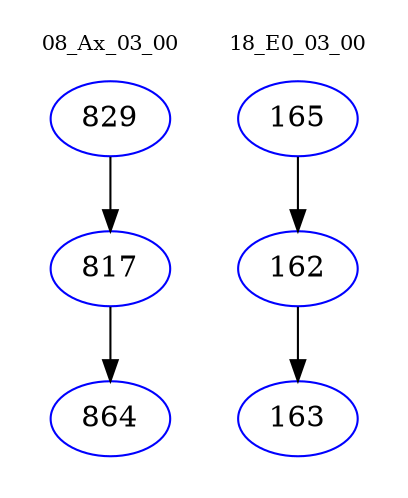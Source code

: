 digraph{
subgraph cluster_0 {
color = white
label = "08_Ax_03_00";
fontsize=10;
T0_829 [label="829", color="blue"]
T0_829 -> T0_817 [color="black"]
T0_817 [label="817", color="blue"]
T0_817 -> T0_864 [color="black"]
T0_864 [label="864", color="blue"]
}
subgraph cluster_1 {
color = white
label = "18_E0_03_00";
fontsize=10;
T1_165 [label="165", color="blue"]
T1_165 -> T1_162 [color="black"]
T1_162 [label="162", color="blue"]
T1_162 -> T1_163 [color="black"]
T1_163 [label="163", color="blue"]
}
}
